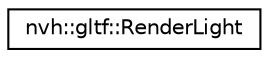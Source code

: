 digraph "Graphical Class Hierarchy"
{
 // LATEX_PDF_SIZE
  edge [fontname="Helvetica",fontsize="10",labelfontname="Helvetica",labelfontsize="10"];
  node [fontname="Helvetica",fontsize="10",shape=record];
  rankdir="LR";
  Node0 [label="nvh::gltf::RenderLight",height=0.2,width=0.4,color="black", fillcolor="white", style="filled",URL="$structnvh_1_1gltf_1_1_render_light.html",tooltip=" "];
}
